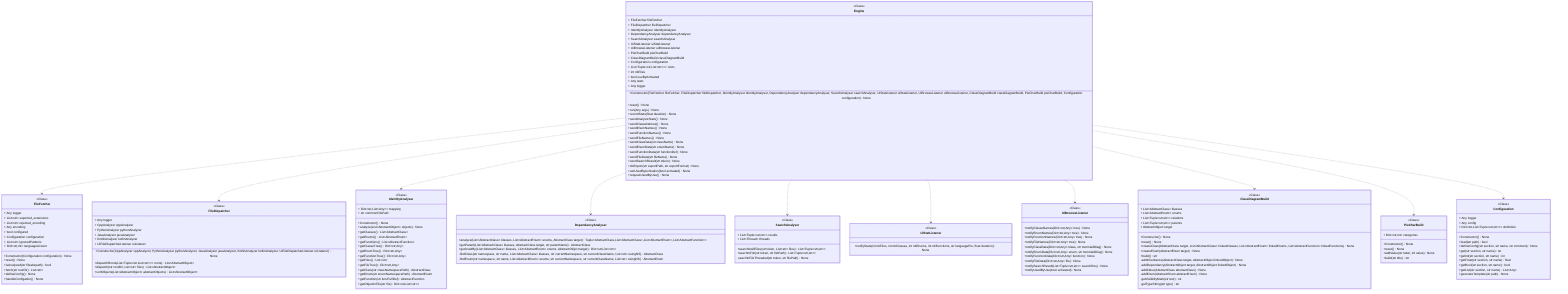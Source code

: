 classDiagram
class Engine {
<<Class>>
+ FileFetcher fileFetcher
+ FileDispatcher fileDispatcher
+ IdentityAnalyser identityAnalyser
+ DependancyAnalyser dependancyAnalyser
+ SearchAnalyser searchAnalyser
+ UiStatListener uiStatListener
+ UiBrowseListener uiBrowseListener
+ PieCharBuild pieCharBuild
+ ClassDiagramBuild classDiagramBuild
+ Configuration configuration
+ List&lt;Tuple&lt;str,List&lt;str&gt;&gt;&gt; roots
+ int nbFiles
+ bool useByActivated
+ Any stats
+ Any logger
+Constructor(FileFetcher fileFetcher, FileDispatcher fileDispatcher, IdentityAnalyser identityAnalyser, DependancyAnalyser dependancyAnalyser, SearchAnalyser searchAnalyser, UiStatListener uiStatListener, UiBrowseListener uiBrowseListener, ClassDiagramBuild classDiagramBuild, PieCharBuild pieCharBuild, Configuration configuration) None
+reset() None
+run(Any args) None
+recordStats(float duration) None
+sendAnalysisStats() None
+sendClasseNames() None
+sendEnumNames() None
+sendFunctionNames() None
+sendFileNames() None
+sendClassData(str className) None
+sendEnumData(str enumName) None
+sendFunctionData(str functionDef) None
+sendFileData(str fileName) None
+sendSearchResult(str token) None
+doExport(str exportPath, str exportFormat) None
+setUsedByActivation(bool activated) None
+requestUsedByUse() None
}
class FileFetcher {
<<Class>>
+ Any logger
+ List~str~ suported_extensions
+ List~str~ rejected_encoding
+ Any encoding
+ bool configured
+ Configuration configuration
+ List~str~ ignoredPatterns
+ Dict~str,int~ languagesCount
+Constructor(Configuration configuration) None
+reset() None
+isAnalyzed(str fileabspath) bool
+fetch(str rootDir) List~str~
+defineConfig() None
+handleConfigation() None
}
link FileFetcher "class££pycodeanalyzer::core::filetree::filefetcher::FileFetcher"
class FileDispatcher {
<<Class>>
+ Any logger
+ CppAnalyzer cppAnalyzer
+ PythonAnalyzer pythonAnalyzer
+ JavaAnalyzer javaAnalyzer
+ KotlinAnalyzer kotlinAnalyzer
+ UiFileDispatcherListener uiListener
+Constructor(CppAnalyzer cppAnalyzer, PythonAnalyzer pythonAnalyzer, JavaAnalyzer javaAnalyzer, KotlinAnalyzer kotlinAnalyzer, UiFileDispatcherListener uiListener) None
+dispatchRoots(List&lt;Tuple&lt;str,List&lt;str&gt;&gt;&gt; roots) List~AbstractObject~
+dispatch(str rootDir, List~str~ files) List~AbstractObject~
+sortObjects(List~AbstractObject~ abstractObjects) List~AbstractObject~
}
link FileDispatcher "class££pycodeanalyzer::core::languages::filedispatcher::FileDispatcher"
class IdentityAnalyser {
<<Class>>
+ Dict&lt;str,List&lt;Any&gt;&gt; mapping
+ str commonFilePath
+Constructor() None
+analyze(List~AbstractObject~ objects) None
+getClasses() List~AbstractClass~
+getEnums() List~AbstractEnum~
+getFunctions() List~AbstractFunction~
+getClasseTree() Dict~str,Any~
+getEnumTree() Dict~str,Any~
+getFunctionTree() Dict~str,Any~
+getFiles() List~str~
+getFileTree() Dict~str,Any~
+getClass(str classNamespacePath) AbstractClass
+getEnum(str enumNamespacePath) AbstractEnum
+getFunction(str funcFullDef) AbstractFunction
+getObjectInFile(str file) Dict&lt;str,List&lt;str&gt;&gt;
}
link IdentityAnalyser "class££pycodeanalyzer::core::analyzer::identification::IdentityAnalyser"
class DependancyAnalyser {
<<Class>>
+analyze(List~AbstractClass~ klasses, List~AbstractEnum~ enums, AbstractClass target) Tuple&lt;AbstractClass,List&lt;AbstractClass&gt;,List&lt;AbstractEnum&gt;,List&lt;AbstractFunction&gt;&gt;
+getParent(List~AbstractClass~ klasses, AbstractClass target, str parentName) AbstractClass
+getUsedBy(List~AbstractClass~ klasses, List~AbstractEnum~ enums, AbstractObject target) Dict&lt;str,List&lt;str&gt;&gt;
-findClass(str namespace, str name, List~AbstractClass~ klasses, str currentNamespace, str currentClassName, List~str~ usingNS) AbstractClass
-findEnum(str namespace, str name, List~AbstractEnum~ enums, str currentNamespace, str currentClassName, List~str~ usingNS) AbstractEnum
}
link DependancyAnalyser "class££pycodeanalyzer::core::analyzer::dependancy::DependancyAnalyser"
class SearchAnalyser {
<<Class>>
+ List&lt;Tuple&lt;str,str&gt;&gt; results
+ List~Thread~ threads
+searchInAllFiles(str token, List~str~ files) List&lt;Tuple&lt;str,str&gt;&gt;
+seachInFile(str token, str filePath) List&lt;Tuple&lt;str,str&gt;&gt;
-seachInFileThreaded(str token, str filePath) None
}
link SearchAnalyser "class££pycodeanalyzer::core::analyzer::search::SearchAnalyser"
class UiStatListener {
<<Class>>
+notifyStats(int nbFiles, int nbClasses, int nbEnums, int nbFunctions, str languagePie, float duration) None
}
link UiStatListener "class££pycodeanalyzer::ui::app::UiStatListener"
class UiBrowseListener {
<<Class>>
+notifyClasseNames(Dict~str,Any~ tree) None
+notifyEnumNames(Dict~str,Any~ tree) None
+notifyFunctionNames(Dict~str,Any~ tree) None
+notifyFileNames(Dict~str,Any~ tree) None
+notifyClassData(Dict~str,Any~ klass, str mermaidDiag) None
+notifyEnumData(Dict~str,Any~ enum, str mermaidDiag) None
+notifyFunctionData(Dict~str,Any~ function) None
+notifyFileData(Dict~str,Any~ file) None
+notifySearchResult(List&lt;Tuple&lt;str,str&gt;&gt; searchRes) None
+notifyUsedByUse(bool activated) None
}
link UiBrowseListener "class££pycodeanalyzer::ui::app::UiBrowseListener"
class ClassDiagramBuild {
<<Class>>
+ List~AbstractClass~ klasses
+ List~AbstractEnum~ enums
+ List&lt;Tuple&lt;str,str&gt;&gt; relations
+ List&lt;Tuple&lt;str,str&gt;&gt; parents
+ AbstractObject target
+Constructor() None
+reset() None
+createClass(AbstractClass target, List~AbstractClass~ linkedClasses, List~AbstractEnum~ linkedEnums, List~AbstractFunction~ linkedFunctions) None
+createEnum(AbstractEnum target) None
+build() str
-addInheritance(AbstractClass target, AbstractObject linkedObject) None
-addDependancy(AbstractObject target, AbstractObject linkedObject) None
-addClass(AbstractClass abstractClass) None
-addEnum(AbstractEnum abstractEnum) None
-getVisibilityMark(str text) str
-getTypeString(str type) str
}
link ClassDiagramBuild "class££pycodeanalyzer::core::diagrams::mermaid::ClassDiagramBuild"
class PieCharBuild {
<<Class>>
+ Dict~str,int~ categories
+Constructor() None
+reset() None
+addValue(str label, int value) None
+build(str title) str
}
link PieCharBuild "class££pycodeanalyzer::core::diagrams::mermaid::PieCharBuild"
class Configuration {
<<Class>>
+ Any logger
+ Any config
+ Dict&lt;str,List&lt;Tuple&lt;str,str&gt;&gt;&gt; definition
+Constructor() None
+load(str path) bool
+defineConfig(str section, str name, str comment) None
+get(str section, str name) str
+getInt(str section, str name) int
+getFloat(str section, str name) float
+getBool(str section, str name) bool
+getList(str section, str name) List~Any~
+generateTemplate(str path) None
}
link Configuration "class££pycodeanalyzer::core::configuration::configuration::Configuration"
Engine ..> FileFetcher
Engine ..> FileDispatcher
Engine ..> IdentityAnalyser
Engine ..> DependancyAnalyser
Engine ..> SearchAnalyser
Engine ..> UiStatListener
Engine ..> UiBrowseListener
Engine ..> ClassDiagramBuild
Engine ..> PieCharBuild
Engine ..> Configuration